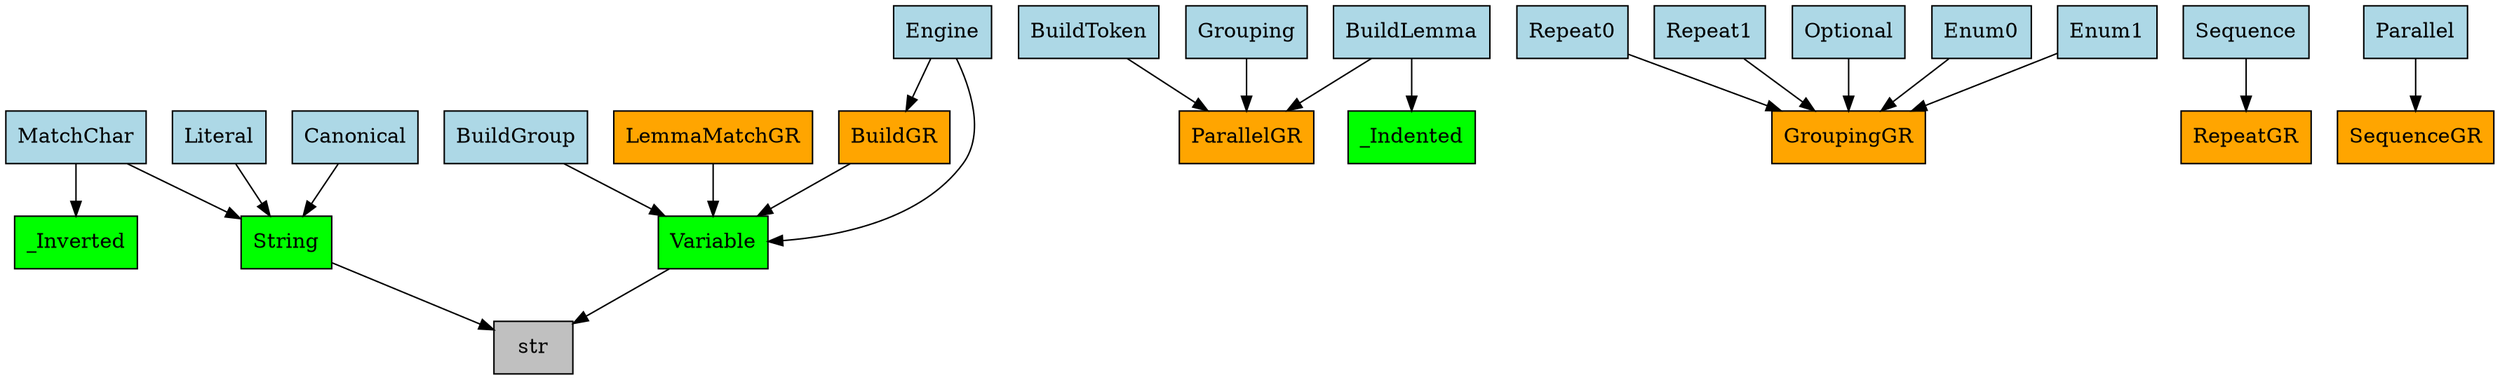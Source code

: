 digraph {
	0 [label=BuildGR fillcolor=orange shape=rect style=filled]
	1 [label=Variable fillcolor=lime shape=rect style=filled]
	2 [label=BuildToken fillcolor=lightblue shape=rect style=filled]
	3 [label=ParallelGR fillcolor=orange shape=rect style=filled]
	4 [label=BuildLemma fillcolor=lightblue shape=rect style=filled]
	5 [label=_Indented fillcolor=lime shape=rect style=filled]
	6 [label=BuildGroup fillcolor=lightblue shape=rect style=filled]
	7 [label=LemmaMatchGR fillcolor=orange shape=rect style=filled]
	8 [label=MatchChar fillcolor=lightblue shape=rect style=filled]
	9 [label=_Inverted fillcolor=lime shape=rect style=filled]
	10 [label=String fillcolor=lime shape=rect style=filled]
	11 [label=Literal fillcolor=lightblue shape=rect style=filled]
	12 [label=Canonical fillcolor=lightblue shape=rect style=filled]
	13 [label=Grouping fillcolor=lightblue shape=rect style=filled]
	14 [label=Repeat0 fillcolor=lightblue shape=rect style=filled]
	15 [label=GroupingGR fillcolor=orange shape=rect style=filled]
	16 [label=Repeat1 fillcolor=lightblue shape=rect style=filled]
	17 [label=Optional fillcolor=lightblue shape=rect style=filled]
	18 [label=Enum0 fillcolor=lightblue shape=rect style=filled]
	19 [label=Enum1 fillcolor=lightblue shape=rect style=filled]
	20 [label=Sequence fillcolor=lightblue shape=rect style=filled]
	21 [label=RepeatGR fillcolor=orange shape=rect style=filled]
	22 [label=Parallel fillcolor=lightblue shape=rect style=filled]
	23 [label=SequenceGR fillcolor=orange shape=rect style=filled]
	24 [label=Engine fillcolor=lightblue shape=rect style=filled]
	25 [label=str fillcolor=gray shape=rect style=filled]
	0 -> 1
	2 -> 3
	4 -> 5
	4 -> 3
	6 -> 1
	7 -> 1
	8 -> 9
	8 -> 10
	11 -> 10
	12 -> 10
	13 -> 3
	14 -> 15
	16 -> 15
	17 -> 15
	18 -> 15
	19 -> 15
	20 -> 21
	22 -> 23
	24 -> 0
	24 -> 1
	1 -> 25
	10 -> 25
}
